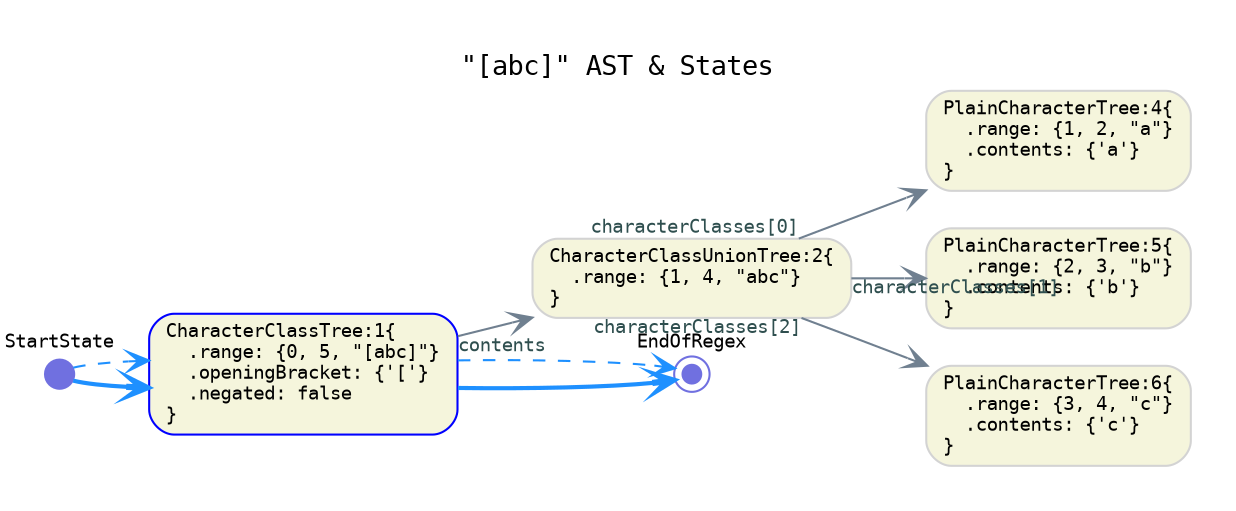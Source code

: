 digraph G {
  rankdir=LR;
  graph [fontname="Monospace", fontsize="13", pad="0.3"]
  labelloc="t";
  label="\"[abc]\" AST & States";

  // tree-and-state nodes
  node [fontname="Monospace", fontsize= "9", shape="box", style="rounded,filled", color="Blue", fillcolor="Beige", fixedsize="false", width="0.75"]
  1[ label="CharacterClassTree:1\{\l  .range: \{0, 5, \"[abc]\"\}\l  .openingBracket: \{'['\}\l  .negated: false\l\}\l" ]

  // default nodes
  node [fontname="Monospace", fontsize= "9", shape="box", style="rounded,filled", color="LightGray", fillcolor="Beige", fixedsize="false", width="0.75"]
  2[ label="CharacterClassUnionTree:2\{\l  .range: \{1, 4, \"abc\"\}\l\}\l" ]
  4[ label="PlainCharacterTree:4\{\l  .range: \{1, 2, \"a\"\}\l  .contents: \{'a'\}\l\}\l" ]
  5[ label="PlainCharacterTree:5\{\l  .range: \{2, 3, \"b\"\}\l  .contents: \{'b'\}\l\}\l" ]
  6[ label="PlainCharacterTree:6\{\l  .range: \{3, 4, \"c\"\}\l  .contents: \{'c'\}\l\}\l" ]

  // end nodes
  node [fontname="Monospace", fontsize= "9", shape="doublecircle", style="rounded,filled", color="#7070E0", fillcolor="#7070E0", fixedsize="true", width="0.12"]
  EndOfRegex[ label="EndOfRegex\l\l\l\l" ]

  // start nodes
  node [fontname="Monospace", fontsize= "9", shape="circle", style="rounded,filled", color="#7070E0", fillcolor="#7070E0", fixedsize="true", width="0.20"]
  StartState[ label="StartState\l\l\l\l" ]

  // default edges
  edge [fontname="Monospace", fontsize="9", style="solid", color="SlateGray", fontcolor="DarkSlateGray", arrowhead="vee", arrowtail="none", dir="both"]
  2 -> 4 [ label="",  taillabel="characterClasses[0]" ]
  2 -> 5 [ label="",  taillabel="characterClasses[1]" ]
  2 -> 6 [ label="",  taillabel="characterClasses[2]" ]
  1 -> 2 [ label="",  taillabel="contents" ]

  // successor edges
  edge [fontname="Monospace", fontsize="9", style="bold", color="DodgerBlue", fontcolor="MediumBlue", arrowhead="vee", arrowtail="none", dir="both"]
  1 -> EndOfRegex [ label="",  taillabel="" ]
  StartState -> 1 [ label="",  taillabel="" ]

  // continuation edges
  edge [fontname="Monospace", fontsize="9", style="dashed", color="DodgerBlue", fontcolor="MediumBlue", arrowhead="vee", arrowtail="none", dir="both"]
  1 -> EndOfRegex [ label="",  taillabel="" ]
  StartState -> 1 [ label="",  taillabel="" ]
}
